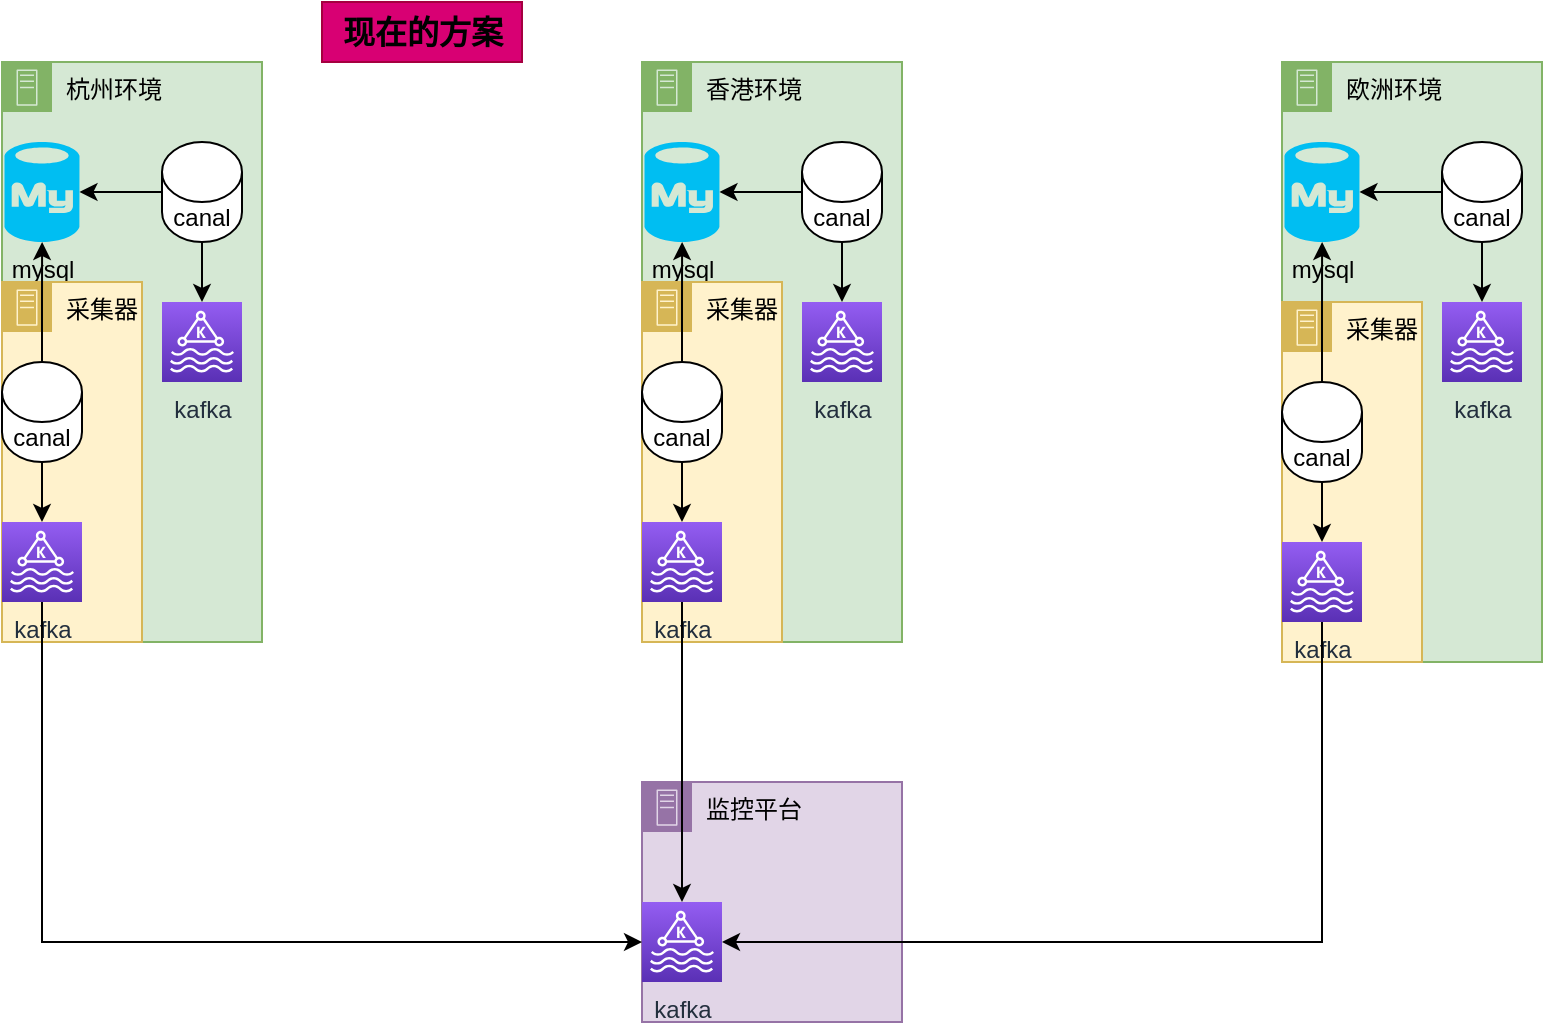 <mxfile version="21.1.7" type="github">
  <diagram id="e5XlmohRygcE3HAHiwtp" name="第 1 页">
    <mxGraphModel dx="1434" dy="756" grid="1" gridSize="10" guides="1" tooltips="1" connect="1" arrows="1" fold="1" page="1" pageScale="1" pageWidth="827" pageHeight="1169" math="0" shadow="0">
      <root>
        <mxCell id="0" />
        <mxCell id="1" parent="0" />
        <mxCell id="dhido_0Bd_AG6LenjZ0B-5" value="杭州环境" style="points=[[0,0],[0.25,0],[0.5,0],[0.75,0],[1,0],[1,0.25],[1,0.5],[1,0.75],[1,1],[0.75,1],[0.5,1],[0.25,1],[0,1],[0,0.75],[0,0.5],[0,0.25]];outlineConnect=0;html=1;whiteSpace=wrap;fontSize=12;fontStyle=0;container=1;pointerEvents=0;collapsible=0;recursiveResize=0;shape=mxgraph.aws4.group;grIcon=mxgraph.aws4.group_on_premise;strokeColor=#82b366;fillColor=#d5e8d4;verticalAlign=top;align=left;spacingLeft=30;dashed=0;" vertex="1" parent="1">
          <mxGeometry x="40" y="40" width="130" height="290" as="geometry" />
        </mxCell>
        <mxCell id="dhido_0Bd_AG6LenjZ0B-11" value="mysql" style="verticalLabelPosition=bottom;html=1;verticalAlign=top;align=center;strokeColor=none;fillColor=#00BEF2;shape=mxgraph.azure.mysql_database;" vertex="1" parent="dhido_0Bd_AG6LenjZ0B-5">
          <mxGeometry x="1.25" y="40" width="37.5" height="50" as="geometry" />
        </mxCell>
        <mxCell id="dhido_0Bd_AG6LenjZ0B-8" value="kafka" style="sketch=0;points=[[0,0,0],[0.25,0,0],[0.5,0,0],[0.75,0,0],[1,0,0],[0,1,0],[0.25,1,0],[0.5,1,0],[0.75,1,0],[1,1,0],[0,0.25,0],[0,0.5,0],[0,0.75,0],[1,0.25,0],[1,0.5,0],[1,0.75,0]];outlineConnect=0;fontColor=#232F3E;gradientColor=#945DF2;gradientDirection=north;fillColor=#5A30B5;strokeColor=#ffffff;dashed=0;verticalLabelPosition=bottom;verticalAlign=top;align=center;html=1;fontSize=12;fontStyle=0;aspect=fixed;shape=mxgraph.aws4.resourceIcon;resIcon=mxgraph.aws4.managed_streaming_for_kafka;" vertex="1" parent="dhido_0Bd_AG6LenjZ0B-5">
          <mxGeometry x="80" y="120" width="40" height="40" as="geometry" />
        </mxCell>
        <mxCell id="dhido_0Bd_AG6LenjZ0B-18" value="" style="edgeStyle=orthogonalEdgeStyle;rounded=0;orthogonalLoop=1;jettySize=auto;html=1;" edge="1" parent="dhido_0Bd_AG6LenjZ0B-5" source="dhido_0Bd_AG6LenjZ0B-15" target="dhido_0Bd_AG6LenjZ0B-11">
          <mxGeometry relative="1" as="geometry" />
        </mxCell>
        <mxCell id="dhido_0Bd_AG6LenjZ0B-21" value="" style="edgeStyle=orthogonalEdgeStyle;rounded=0;orthogonalLoop=1;jettySize=auto;html=1;" edge="1" parent="dhido_0Bd_AG6LenjZ0B-5" source="dhido_0Bd_AG6LenjZ0B-15" target="dhido_0Bd_AG6LenjZ0B-8">
          <mxGeometry relative="1" as="geometry" />
        </mxCell>
        <mxCell id="dhido_0Bd_AG6LenjZ0B-15" value="canal" style="shape=cylinder3;whiteSpace=wrap;html=1;boundedLbl=1;backgroundOutline=1;size=15;" vertex="1" parent="dhido_0Bd_AG6LenjZ0B-5">
          <mxGeometry x="80" y="40" width="40" height="50" as="geometry" />
        </mxCell>
        <mxCell id="dhido_0Bd_AG6LenjZ0B-47" value="采集器" style="points=[[0,0],[0.25,0],[0.5,0],[0.75,0],[1,0],[1,0.25],[1,0.5],[1,0.75],[1,1],[0.75,1],[0.5,1],[0.25,1],[0,1],[0,0.75],[0,0.5],[0,0.25]];outlineConnect=0;html=1;whiteSpace=wrap;fontSize=12;fontStyle=0;container=1;pointerEvents=0;collapsible=0;recursiveResize=0;shape=mxgraph.aws4.group;grIcon=mxgraph.aws4.group_on_premise;verticalAlign=top;align=left;spacingLeft=30;dashed=0;fillColor=#fff2cc;strokeColor=#d6b656;" vertex="1" parent="dhido_0Bd_AG6LenjZ0B-5">
          <mxGeometry y="110" width="70" height="180" as="geometry" />
        </mxCell>
        <mxCell id="dhido_0Bd_AG6LenjZ0B-50" value="kafka" style="sketch=0;points=[[0,0,0],[0.25,0,0],[0.5,0,0],[0.75,0,0],[1,0,0],[0,1,0],[0.25,1,0],[0.5,1,0],[0.75,1,0],[1,1,0],[0,0.25,0],[0,0.5,0],[0,0.75,0],[1,0.25,0],[1,0.5,0],[1,0.75,0]];outlineConnect=0;fontColor=#232F3E;gradientColor=#945DF2;gradientDirection=north;fillColor=#5A30B5;strokeColor=#ffffff;dashed=0;verticalLabelPosition=bottom;verticalAlign=top;align=center;html=1;fontSize=12;fontStyle=0;aspect=fixed;shape=mxgraph.aws4.resourceIcon;resIcon=mxgraph.aws4.managed_streaming_for_kafka;" vertex="1" parent="dhido_0Bd_AG6LenjZ0B-47">
          <mxGeometry y="120" width="40" height="40" as="geometry" />
        </mxCell>
        <mxCell id="dhido_0Bd_AG6LenjZ0B-64" value="" style="edgeStyle=orthogonalEdgeStyle;rounded=0;orthogonalLoop=1;jettySize=auto;html=1;" edge="1" parent="dhido_0Bd_AG6LenjZ0B-47" source="dhido_0Bd_AG6LenjZ0B-52" target="dhido_0Bd_AG6LenjZ0B-50">
          <mxGeometry relative="1" as="geometry" />
        </mxCell>
        <mxCell id="dhido_0Bd_AG6LenjZ0B-52" value="canal" style="shape=cylinder3;whiteSpace=wrap;html=1;boundedLbl=1;backgroundOutline=1;size=15;" vertex="1" parent="dhido_0Bd_AG6LenjZ0B-47">
          <mxGeometry y="40" width="40" height="50" as="geometry" />
        </mxCell>
        <mxCell id="dhido_0Bd_AG6LenjZ0B-63" style="edgeStyle=orthogonalEdgeStyle;rounded=0;orthogonalLoop=1;jettySize=auto;html=1;" edge="1" parent="dhido_0Bd_AG6LenjZ0B-5" source="dhido_0Bd_AG6LenjZ0B-52" target="dhido_0Bd_AG6LenjZ0B-11">
          <mxGeometry relative="1" as="geometry" />
        </mxCell>
        <mxCell id="dhido_0Bd_AG6LenjZ0B-6" value="香港环境" style="points=[[0,0],[0.25,0],[0.5,0],[0.75,0],[1,0],[1,0.25],[1,0.5],[1,0.75],[1,1],[0.75,1],[0.5,1],[0.25,1],[0,1],[0,0.75],[0,0.5],[0,0.25]];outlineConnect=0;html=1;whiteSpace=wrap;fontSize=12;fontStyle=0;container=1;pointerEvents=0;collapsible=0;recursiveResize=0;shape=mxgraph.aws4.group;grIcon=mxgraph.aws4.group_on_premise;verticalAlign=top;align=left;spacingLeft=30;dashed=0;fillColor=#d5e8d4;strokeColor=#82b366;" vertex="1" parent="1">
          <mxGeometry x="360" y="40" width="130" height="290" as="geometry" />
        </mxCell>
        <mxCell id="dhido_0Bd_AG6LenjZ0B-12" value="mysql" style="verticalLabelPosition=bottom;html=1;verticalAlign=top;align=center;strokeColor=none;fillColor=#00BEF2;shape=mxgraph.azure.mysql_database;" vertex="1" parent="dhido_0Bd_AG6LenjZ0B-6">
          <mxGeometry x="1.25" y="40" width="37.5" height="50" as="geometry" />
        </mxCell>
        <mxCell id="dhido_0Bd_AG6LenjZ0B-13" value="kafka" style="sketch=0;points=[[0,0,0],[0.25,0,0],[0.5,0,0],[0.75,0,0],[1,0,0],[0,1,0],[0.25,1,0],[0.5,1,0],[0.75,1,0],[1,1,0],[0,0.25,0],[0,0.5,0],[0,0.75,0],[1,0.25,0],[1,0.5,0],[1,0.75,0]];outlineConnect=0;fontColor=#232F3E;gradientColor=#945DF2;gradientDirection=north;fillColor=#5A30B5;strokeColor=#ffffff;dashed=0;verticalLabelPosition=bottom;verticalAlign=top;align=center;html=1;fontSize=12;fontStyle=0;aspect=fixed;shape=mxgraph.aws4.resourceIcon;resIcon=mxgraph.aws4.managed_streaming_for_kafka;" vertex="1" parent="dhido_0Bd_AG6LenjZ0B-6">
          <mxGeometry x="80" y="120" width="40" height="40" as="geometry" />
        </mxCell>
        <mxCell id="dhido_0Bd_AG6LenjZ0B-19" value="" style="edgeStyle=orthogonalEdgeStyle;rounded=0;orthogonalLoop=1;jettySize=auto;html=1;" edge="1" parent="dhido_0Bd_AG6LenjZ0B-6" source="dhido_0Bd_AG6LenjZ0B-17" target="dhido_0Bd_AG6LenjZ0B-12">
          <mxGeometry relative="1" as="geometry" />
        </mxCell>
        <mxCell id="dhido_0Bd_AG6LenjZ0B-23" value="" style="edgeStyle=orthogonalEdgeStyle;rounded=0;orthogonalLoop=1;jettySize=auto;html=1;" edge="1" parent="dhido_0Bd_AG6LenjZ0B-6" source="dhido_0Bd_AG6LenjZ0B-17" target="dhido_0Bd_AG6LenjZ0B-13">
          <mxGeometry relative="1" as="geometry" />
        </mxCell>
        <mxCell id="dhido_0Bd_AG6LenjZ0B-17" value="canal" style="shape=cylinder3;whiteSpace=wrap;html=1;boundedLbl=1;backgroundOutline=1;size=15;" vertex="1" parent="dhido_0Bd_AG6LenjZ0B-6">
          <mxGeometry x="80" y="40" width="40" height="50" as="geometry" />
        </mxCell>
        <mxCell id="dhido_0Bd_AG6LenjZ0B-10" value="采集器" style="points=[[0,0],[0.25,0],[0.5,0],[0.75,0],[1,0],[1,0.25],[1,0.5],[1,0.75],[1,1],[0.75,1],[0.5,1],[0.25,1],[0,1],[0,0.75],[0,0.5],[0,0.25]];outlineConnect=0;html=1;whiteSpace=wrap;fontSize=12;fontStyle=0;container=1;pointerEvents=0;collapsible=0;recursiveResize=0;shape=mxgraph.aws4.group;grIcon=mxgraph.aws4.group_on_premise;verticalAlign=top;align=left;spacingLeft=30;dashed=0;fillColor=#fff2cc;strokeColor=#d6b656;" vertex="1" parent="dhido_0Bd_AG6LenjZ0B-6">
          <mxGeometry y="110" width="70" height="180" as="geometry" />
        </mxCell>
        <mxCell id="dhido_0Bd_AG6LenjZ0B-26" value="kafka" style="sketch=0;points=[[0,0,0],[0.25,0,0],[0.5,0,0],[0.75,0,0],[1,0,0],[0,1,0],[0.25,1,0],[0.5,1,0],[0.75,1,0],[1,1,0],[0,0.25,0],[0,0.5,0],[0,0.75,0],[1,0.25,0],[1,0.5,0],[1,0.75,0]];outlineConnect=0;fontColor=#232F3E;gradientColor=#945DF2;gradientDirection=north;fillColor=#5A30B5;strokeColor=#ffffff;dashed=0;verticalLabelPosition=bottom;verticalAlign=top;align=center;html=1;fontSize=12;fontStyle=0;aspect=fixed;shape=mxgraph.aws4.resourceIcon;resIcon=mxgraph.aws4.managed_streaming_for_kafka;" vertex="1" parent="dhido_0Bd_AG6LenjZ0B-10">
          <mxGeometry y="120" width="40" height="40" as="geometry" />
        </mxCell>
        <mxCell id="dhido_0Bd_AG6LenjZ0B-72" value="" style="edgeStyle=orthogonalEdgeStyle;rounded=0;orthogonalLoop=1;jettySize=auto;html=1;" edge="1" parent="dhido_0Bd_AG6LenjZ0B-10" source="dhido_0Bd_AG6LenjZ0B-30" target="dhido_0Bd_AG6LenjZ0B-26">
          <mxGeometry relative="1" as="geometry" />
        </mxCell>
        <mxCell id="dhido_0Bd_AG6LenjZ0B-30" value="canal" style="shape=cylinder3;whiteSpace=wrap;html=1;boundedLbl=1;backgroundOutline=1;size=15;" vertex="1" parent="dhido_0Bd_AG6LenjZ0B-10">
          <mxGeometry y="40" width="40" height="50" as="geometry" />
        </mxCell>
        <mxCell id="dhido_0Bd_AG6LenjZ0B-68" style="edgeStyle=orthogonalEdgeStyle;rounded=0;orthogonalLoop=1;jettySize=auto;html=1;" edge="1" parent="dhido_0Bd_AG6LenjZ0B-6" source="dhido_0Bd_AG6LenjZ0B-30" target="dhido_0Bd_AG6LenjZ0B-12">
          <mxGeometry relative="1" as="geometry" />
        </mxCell>
        <mxCell id="dhido_0Bd_AG6LenjZ0B-7" value="欧洲环境" style="points=[[0,0],[0.25,0],[0.5,0],[0.75,0],[1,0],[1,0.25],[1,0.5],[1,0.75],[1,1],[0.75,1],[0.5,1],[0.25,1],[0,1],[0,0.75],[0,0.5],[0,0.25]];outlineConnect=0;html=1;whiteSpace=wrap;fontSize=12;fontStyle=0;container=1;pointerEvents=0;collapsible=0;recursiveResize=0;shape=mxgraph.aws4.group;grIcon=mxgraph.aws4.group_on_premise;strokeColor=#82b366;fillColor=#d5e8d4;verticalAlign=top;align=left;spacingLeft=30;dashed=0;" vertex="1" parent="1">
          <mxGeometry x="680" y="40" width="130" height="300" as="geometry" />
        </mxCell>
        <mxCell id="dhido_0Bd_AG6LenjZ0B-9" value="mysql" style="verticalLabelPosition=bottom;html=1;verticalAlign=top;align=center;strokeColor=none;fillColor=#00BEF2;shape=mxgraph.azure.mysql_database;" vertex="1" parent="dhido_0Bd_AG6LenjZ0B-7">
          <mxGeometry x="1.25" y="40" width="37.5" height="50" as="geometry" />
        </mxCell>
        <mxCell id="dhido_0Bd_AG6LenjZ0B-14" value="kafka" style="sketch=0;points=[[0,0,0],[0.25,0,0],[0.5,0,0],[0.75,0,0],[1,0,0],[0,1,0],[0.25,1,0],[0.5,1,0],[0.75,1,0],[1,1,0],[0,0.25,0],[0,0.5,0],[0,0.75,0],[1,0.25,0],[1,0.5,0],[1,0.75,0]];outlineConnect=0;fontColor=#232F3E;gradientColor=#945DF2;gradientDirection=north;fillColor=#5A30B5;strokeColor=#ffffff;dashed=0;verticalLabelPosition=bottom;verticalAlign=top;align=center;html=1;fontSize=12;fontStyle=0;aspect=fixed;shape=mxgraph.aws4.resourceIcon;resIcon=mxgraph.aws4.managed_streaming_for_kafka;" vertex="1" parent="dhido_0Bd_AG6LenjZ0B-7">
          <mxGeometry x="80" y="120" width="40" height="40" as="geometry" />
        </mxCell>
        <mxCell id="dhido_0Bd_AG6LenjZ0B-20" value="" style="edgeStyle=orthogonalEdgeStyle;rounded=0;orthogonalLoop=1;jettySize=auto;html=1;" edge="1" parent="dhido_0Bd_AG6LenjZ0B-7" source="dhido_0Bd_AG6LenjZ0B-16" target="dhido_0Bd_AG6LenjZ0B-9">
          <mxGeometry relative="1" as="geometry" />
        </mxCell>
        <mxCell id="dhido_0Bd_AG6LenjZ0B-24" value="" style="edgeStyle=orthogonalEdgeStyle;rounded=0;orthogonalLoop=1;jettySize=auto;html=1;" edge="1" parent="dhido_0Bd_AG6LenjZ0B-7" source="dhido_0Bd_AG6LenjZ0B-16" target="dhido_0Bd_AG6LenjZ0B-14">
          <mxGeometry relative="1" as="geometry" />
        </mxCell>
        <mxCell id="dhido_0Bd_AG6LenjZ0B-16" value="canal" style="shape=cylinder3;whiteSpace=wrap;html=1;boundedLbl=1;backgroundOutline=1;size=15;" vertex="1" parent="dhido_0Bd_AG6LenjZ0B-7">
          <mxGeometry x="80" y="40" width="40" height="50" as="geometry" />
        </mxCell>
        <mxCell id="dhido_0Bd_AG6LenjZ0B-55" value="采集器" style="points=[[0,0],[0.25,0],[0.5,0],[0.75,0],[1,0],[1,0.25],[1,0.5],[1,0.75],[1,1],[0.75,1],[0.5,1],[0.25,1],[0,1],[0,0.75],[0,0.5],[0,0.25]];outlineConnect=0;html=1;whiteSpace=wrap;fontSize=12;fontStyle=0;container=1;pointerEvents=0;collapsible=0;recursiveResize=0;shape=mxgraph.aws4.group;grIcon=mxgraph.aws4.group_on_premise;verticalAlign=top;align=left;spacingLeft=30;dashed=0;fillColor=#fff2cc;strokeColor=#d6b656;" vertex="1" parent="dhido_0Bd_AG6LenjZ0B-7">
          <mxGeometry y="120" width="70" height="180" as="geometry" />
        </mxCell>
        <mxCell id="dhido_0Bd_AG6LenjZ0B-58" value="kafka" style="sketch=0;points=[[0,0,0],[0.25,0,0],[0.5,0,0],[0.75,0,0],[1,0,0],[0,1,0],[0.25,1,0],[0.5,1,0],[0.75,1,0],[1,1,0],[0,0.25,0],[0,0.5,0],[0,0.75,0],[1,0.25,0],[1,0.5,0],[1,0.75,0]];outlineConnect=0;fontColor=#232F3E;gradientColor=#945DF2;gradientDirection=north;fillColor=#5A30B5;strokeColor=#ffffff;dashed=0;verticalLabelPosition=bottom;verticalAlign=top;align=center;html=1;fontSize=12;fontStyle=0;aspect=fixed;shape=mxgraph.aws4.resourceIcon;resIcon=mxgraph.aws4.managed_streaming_for_kafka;" vertex="1" parent="dhido_0Bd_AG6LenjZ0B-55">
          <mxGeometry y="120" width="40" height="40" as="geometry" />
        </mxCell>
        <mxCell id="dhido_0Bd_AG6LenjZ0B-71" value="" style="edgeStyle=orthogonalEdgeStyle;rounded=0;orthogonalLoop=1;jettySize=auto;html=1;" edge="1" parent="dhido_0Bd_AG6LenjZ0B-55" source="dhido_0Bd_AG6LenjZ0B-60" target="dhido_0Bd_AG6LenjZ0B-58">
          <mxGeometry relative="1" as="geometry" />
        </mxCell>
        <mxCell id="dhido_0Bd_AG6LenjZ0B-60" value="canal" style="shape=cylinder3;whiteSpace=wrap;html=1;boundedLbl=1;backgroundOutline=1;size=15;" vertex="1" parent="dhido_0Bd_AG6LenjZ0B-55">
          <mxGeometry y="40" width="40" height="50" as="geometry" />
        </mxCell>
        <mxCell id="dhido_0Bd_AG6LenjZ0B-69" style="edgeStyle=orthogonalEdgeStyle;rounded=0;orthogonalLoop=1;jettySize=auto;html=1;" edge="1" parent="dhido_0Bd_AG6LenjZ0B-7" source="dhido_0Bd_AG6LenjZ0B-60" target="dhido_0Bd_AG6LenjZ0B-9">
          <mxGeometry relative="1" as="geometry" />
        </mxCell>
        <mxCell id="dhido_0Bd_AG6LenjZ0B-38" value="监控平台" style="points=[[0,0],[0.25,0],[0.5,0],[0.75,0],[1,0],[1,0.25],[1,0.5],[1,0.75],[1,1],[0.75,1],[0.5,1],[0.25,1],[0,1],[0,0.75],[0,0.5],[0,0.25]];outlineConnect=0;html=1;whiteSpace=wrap;fontSize=12;fontStyle=0;container=1;pointerEvents=0;collapsible=0;recursiveResize=0;shape=mxgraph.aws4.group;grIcon=mxgraph.aws4.group_on_premise;verticalAlign=top;align=left;spacingLeft=30;dashed=0;fillColor=#e1d5e7;strokeColor=#9673a6;" vertex="1" parent="1">
          <mxGeometry x="360" y="400" width="130" height="120" as="geometry" />
        </mxCell>
        <mxCell id="dhido_0Bd_AG6LenjZ0B-41" value="kafka" style="sketch=0;points=[[0,0,0],[0.25,0,0],[0.5,0,0],[0.75,0,0],[1,0,0],[0,1,0],[0.25,1,0],[0.5,1,0],[0.75,1,0],[1,1,0],[0,0.25,0],[0,0.5,0],[0,0.75,0],[1,0.25,0],[1,0.5,0],[1,0.75,0]];outlineConnect=0;fontColor=#232F3E;gradientColor=#945DF2;gradientDirection=north;fillColor=#5A30B5;strokeColor=#ffffff;dashed=0;verticalLabelPosition=bottom;verticalAlign=top;align=center;html=1;fontSize=12;fontStyle=0;aspect=fixed;shape=mxgraph.aws4.resourceIcon;resIcon=mxgraph.aws4.managed_streaming_for_kafka;" vertex="1" parent="dhido_0Bd_AG6LenjZ0B-38">
          <mxGeometry y="60" width="40" height="40" as="geometry" />
        </mxCell>
        <mxCell id="dhido_0Bd_AG6LenjZ0B-46" style="edgeStyle=orthogonalEdgeStyle;rounded=0;orthogonalLoop=1;jettySize=auto;html=1;" edge="1" parent="1" source="dhido_0Bd_AG6LenjZ0B-26" target="dhido_0Bd_AG6LenjZ0B-41">
          <mxGeometry relative="1" as="geometry" />
        </mxCell>
        <mxCell id="dhido_0Bd_AG6LenjZ0B-66" style="edgeStyle=orthogonalEdgeStyle;rounded=0;orthogonalLoop=1;jettySize=auto;html=1;entryX=0;entryY=0.5;entryDx=0;entryDy=0;entryPerimeter=0;exitX=0.5;exitY=1;exitDx=0;exitDy=0;exitPerimeter=0;" edge="1" parent="1" source="dhido_0Bd_AG6LenjZ0B-50" target="dhido_0Bd_AG6LenjZ0B-41">
          <mxGeometry relative="1" as="geometry" />
        </mxCell>
        <mxCell id="dhido_0Bd_AG6LenjZ0B-67" style="edgeStyle=orthogonalEdgeStyle;rounded=0;orthogonalLoop=1;jettySize=auto;html=1;entryX=1;entryY=0.5;entryDx=0;entryDy=0;entryPerimeter=0;exitX=0.5;exitY=1;exitDx=0;exitDy=0;exitPerimeter=0;" edge="1" parent="1" source="dhido_0Bd_AG6LenjZ0B-58" target="dhido_0Bd_AG6LenjZ0B-41">
          <mxGeometry relative="1" as="geometry" />
        </mxCell>
        <mxCell id="dhido_0Bd_AG6LenjZ0B-75" value="现在的方案" style="text;html=1;align=center;verticalAlign=middle;resizable=0;points=[];autosize=1;strokeColor=#A50040;fillColor=#d80073;fontColor=#000000;fontStyle=1;fontSize=16;" vertex="1" parent="1">
          <mxGeometry x="200" y="10" width="100" height="30" as="geometry" />
        </mxCell>
      </root>
    </mxGraphModel>
  </diagram>
</mxfile>
